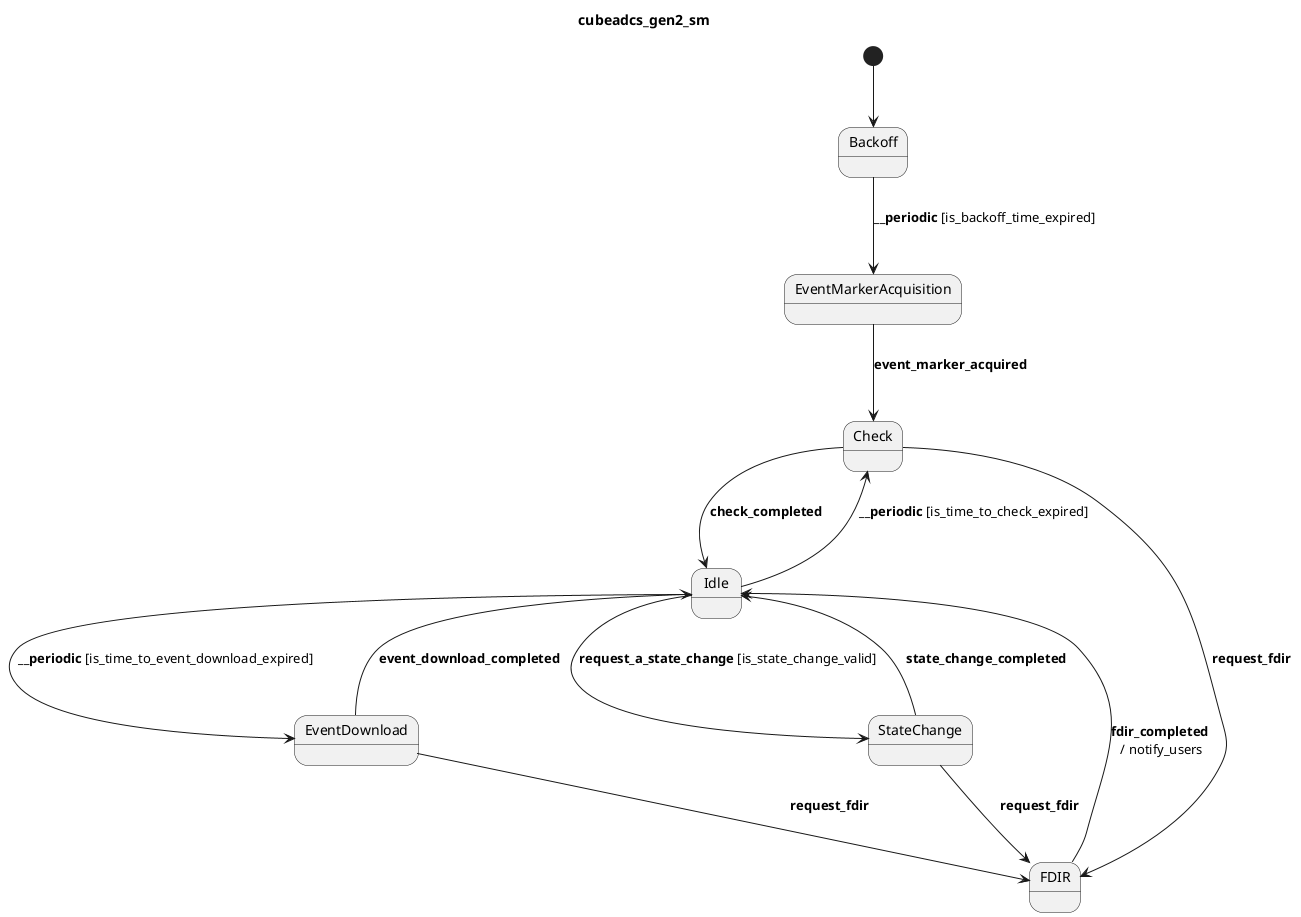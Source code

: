 @startuml
title <b>cubeadcs_gen2_sm
[*] --> Backoff
state Backoff
state EventMarkerAcquisition
state Idle
state Check
state EventDownload
state StateChange
state FDIR

Backoff --> EventMarkerAcquisition: <b>__periodic</b> [is_backoff_time_expired]\n
EventMarkerAcquisition --> Check: <b>event_marker_acquired</b> \n
Idle --> Check: <b>__periodic</b> [is_time_to_check_expired]\n
Idle --> EventDownload: <b>__periodic</b> [is_time_to_event_download_expired]\n
Idle --> StateChange: <b>request_a_state_change</b> [is_state_change_valid]\n
Check --> FDIR: <b>request_fdir</b> \n
Check --> Idle: <b>check_completed</b> \n
EventDownload --> Idle: <b>event_download_completed</b> \n
EventDownload --> FDIR: <b>request_fdir</b> \n
StateChange --> FDIR: <b>request_fdir</b> \n
StateChange --> Idle: <b>state_change_completed</b> \n
FDIR --> Idle: <b>fdir_completed</b> \n/ notify_users
@enduml
